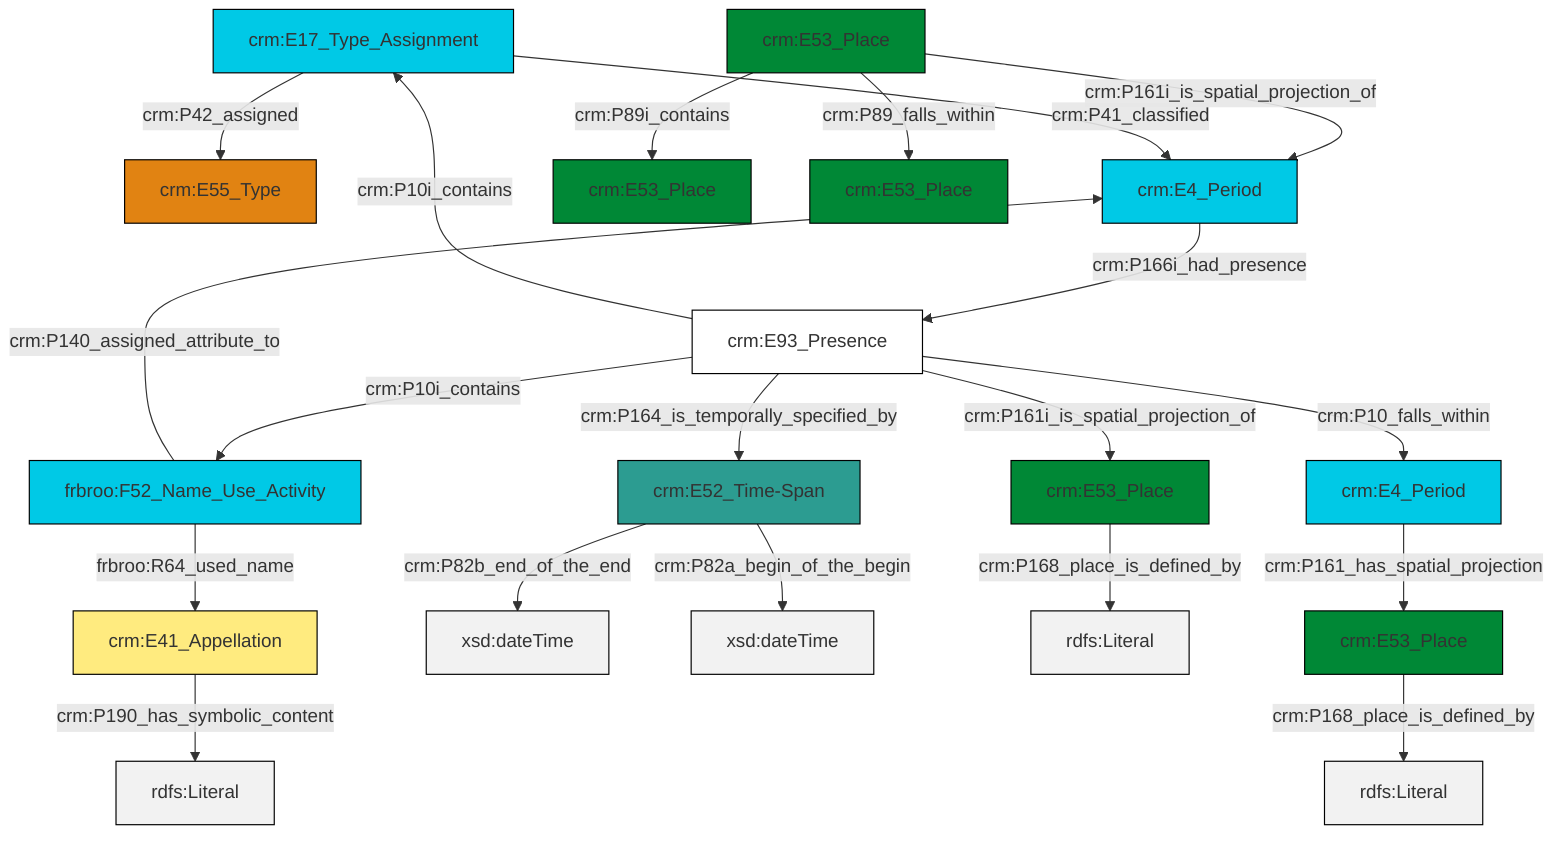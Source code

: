 graph TD
classDef Literal fill:#f2f2f2,stroke:#000000;
classDef CRM_Entity fill:#FFFFFF,stroke:#000000;
classDef Temporal_Entity fill:#00C9E6, stroke:#000000;
classDef Type fill:#E18312, stroke:#000000;
classDef Time-Span fill:#2C9C91, stroke:#000000;
classDef Appellation fill:#FFEB7F, stroke:#000000;
classDef Place fill:#008836, stroke:#000000;
classDef Persistent_Item fill:#B266B2, stroke:#000000;
classDef Conceptual_Object fill:#FFD700, stroke:#000000;
classDef Physical_Thing fill:#D2B48C, stroke:#000000;
classDef Actor fill:#f58aad, stroke:#000000;
classDef PC_Classes fill:#4ce600, stroke:#000000;
classDef Multi fill:#cccccc,stroke:#000000;

2["crm:E17_Type_Assignment"]:::Temporal_Entity -->|crm:P42_assigned| 3["crm:E55_Type"]:::Type
4["crm:E52_Time-Span"]:::Time-Span -->|crm:P82b_end_of_the_end| 5[xsd:dateTime]:::Literal
0["crm:E53_Place"]:::Place -->|crm:P168_place_is_defined_by| 6[rdfs:Literal]:::Literal
7["crm:E93_Presence"]:::CRM_Entity -->|crm:P161i_is_spatial_projection_of| 8["crm:E53_Place"]:::Place
10["crm:E53_Place"]:::Place -->|crm:P161i_is_spatial_projection_of| 11["crm:E4_Period"]:::Temporal_Entity
10["crm:E53_Place"]:::Place -->|crm:P89i_contains| 12["crm:E53_Place"]:::Place
4["crm:E52_Time-Span"]:::Time-Span -->|crm:P82a_begin_of_the_begin| 13[xsd:dateTime]:::Literal
15["crm:E4_Period"]:::Temporal_Entity -->|crm:P161_has_spatial_projection| 0["crm:E53_Place"]:::Place
7["crm:E93_Presence"]:::CRM_Entity -->|crm:P10i_contains| 18["frbroo:F52_Name_Use_Activity"]:::Temporal_Entity
7["crm:E93_Presence"]:::CRM_Entity -->|crm:P164_is_temporally_specified_by| 4["crm:E52_Time-Span"]:::Time-Span
8["crm:E53_Place"]:::Place -->|crm:P168_place_is_defined_by| 20[rdfs:Literal]:::Literal
10["crm:E53_Place"]:::Place -->|crm:P89_falls_within| 22["crm:E53_Place"]:::Place
18["frbroo:F52_Name_Use_Activity"]:::Temporal_Entity -->|frbroo:R64_used_name| 23["crm:E41_Appellation"]:::Appellation
11["crm:E4_Period"]:::Temporal_Entity -->|crm:P166i_had_presence| 7["crm:E93_Presence"]:::CRM_Entity
7["crm:E93_Presence"]:::CRM_Entity -->|crm:P10_falls_within| 15["crm:E4_Period"]:::Temporal_Entity
23["crm:E41_Appellation"]:::Appellation -->|crm:P190_has_symbolic_content| 28[rdfs:Literal]:::Literal
2["crm:E17_Type_Assignment"]:::Temporal_Entity -->|crm:P41_classified| 11["crm:E4_Period"]:::Temporal_Entity
7["crm:E93_Presence"]:::CRM_Entity -->|crm:P10i_contains| 2["crm:E17_Type_Assignment"]:::Temporal_Entity
18["frbroo:F52_Name_Use_Activity"]:::Temporal_Entity -->|crm:P140_assigned_attribute_to| 11["crm:E4_Period"]:::Temporal_Entity